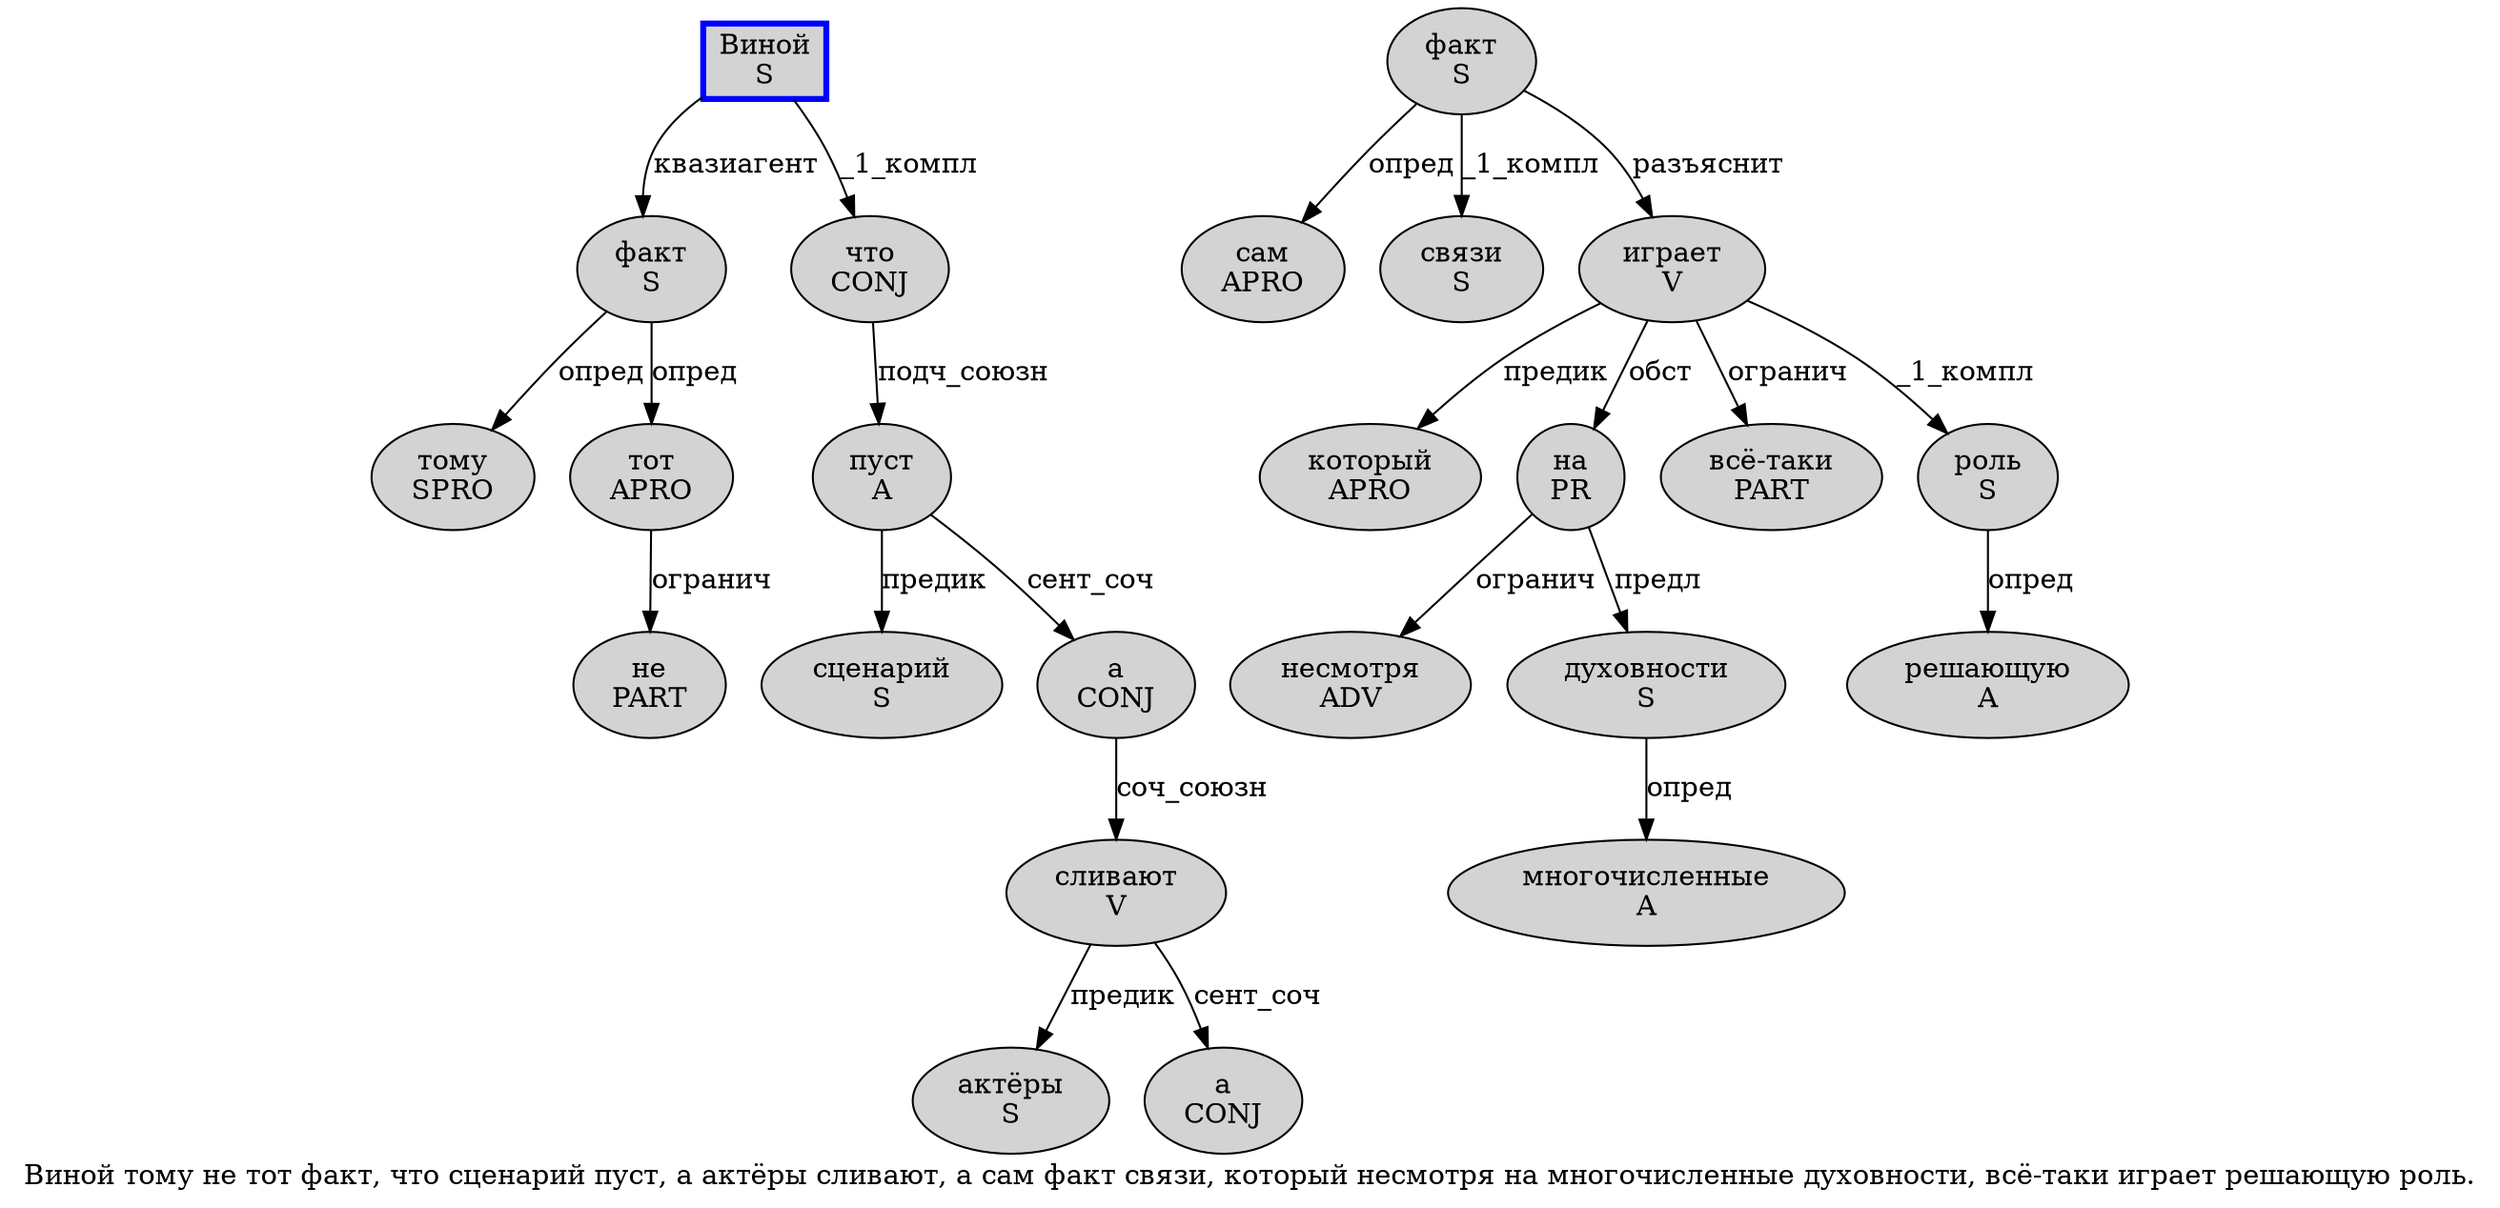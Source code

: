 digraph SENTENCE_3015 {
	graph [label="Виной тому не тот факт, что сценарий пуст, а актёры сливают, а сам факт связи, который несмотря на многочисленные духовности, всё-таки играет решающую роль."]
	node [style=filled]
		0 [label="Виной
S" color=blue fillcolor=lightgray penwidth=3 shape=box]
		1 [label="тому
SPRO" color="" fillcolor=lightgray penwidth=1 shape=ellipse]
		2 [label="не
PART" color="" fillcolor=lightgray penwidth=1 shape=ellipse]
		3 [label="тот
APRO" color="" fillcolor=lightgray penwidth=1 shape=ellipse]
		4 [label="факт
S" color="" fillcolor=lightgray penwidth=1 shape=ellipse]
		6 [label="что
CONJ" color="" fillcolor=lightgray penwidth=1 shape=ellipse]
		7 [label="сценарий
S" color="" fillcolor=lightgray penwidth=1 shape=ellipse]
		8 [label="пуст
A" color="" fillcolor=lightgray penwidth=1 shape=ellipse]
		10 [label="а
CONJ" color="" fillcolor=lightgray penwidth=1 shape=ellipse]
		11 [label="актёры
S" color="" fillcolor=lightgray penwidth=1 shape=ellipse]
		12 [label="сливают
V" color="" fillcolor=lightgray penwidth=1 shape=ellipse]
		14 [label="а
CONJ" color="" fillcolor=lightgray penwidth=1 shape=ellipse]
		15 [label="сам
APRO" color="" fillcolor=lightgray penwidth=1 shape=ellipse]
		16 [label="факт
S" color="" fillcolor=lightgray penwidth=1 shape=ellipse]
		17 [label="связи
S" color="" fillcolor=lightgray penwidth=1 shape=ellipse]
		19 [label="который
APRO" color="" fillcolor=lightgray penwidth=1 shape=ellipse]
		20 [label="несмотря
ADV" color="" fillcolor=lightgray penwidth=1 shape=ellipse]
		21 [label="на
PR" color="" fillcolor=lightgray penwidth=1 shape=ellipse]
		22 [label="многочисленные
A" color="" fillcolor=lightgray penwidth=1 shape=ellipse]
		23 [label="духовности
S" color="" fillcolor=lightgray penwidth=1 shape=ellipse]
		25 [label="всё-таки
PART" color="" fillcolor=lightgray penwidth=1 shape=ellipse]
		26 [label="играет
V" color="" fillcolor=lightgray penwidth=1 shape=ellipse]
		27 [label="решающую
A" color="" fillcolor=lightgray penwidth=1 shape=ellipse]
		28 [label="роль
S" color="" fillcolor=lightgray penwidth=1 shape=ellipse]
			8 -> 7 [label="предик"]
			8 -> 10 [label="сент_соч"]
			26 -> 19 [label="предик"]
			26 -> 21 [label="обст"]
			26 -> 25 [label="огранич"]
			26 -> 28 [label="_1_компл"]
			6 -> 8 [label="подч_союзн"]
			16 -> 15 [label="опред"]
			16 -> 17 [label="_1_компл"]
			16 -> 26 [label="разъяснит"]
			10 -> 12 [label="соч_союзн"]
			4 -> 1 [label="опред"]
			4 -> 3 [label="опред"]
			0 -> 4 [label="квазиагент"]
			0 -> 6 [label="_1_компл"]
			23 -> 22 [label="опред"]
			21 -> 20 [label="огранич"]
			21 -> 23 [label="предл"]
			12 -> 11 [label="предик"]
			12 -> 14 [label="сент_соч"]
			28 -> 27 [label="опред"]
			3 -> 2 [label="огранич"]
}